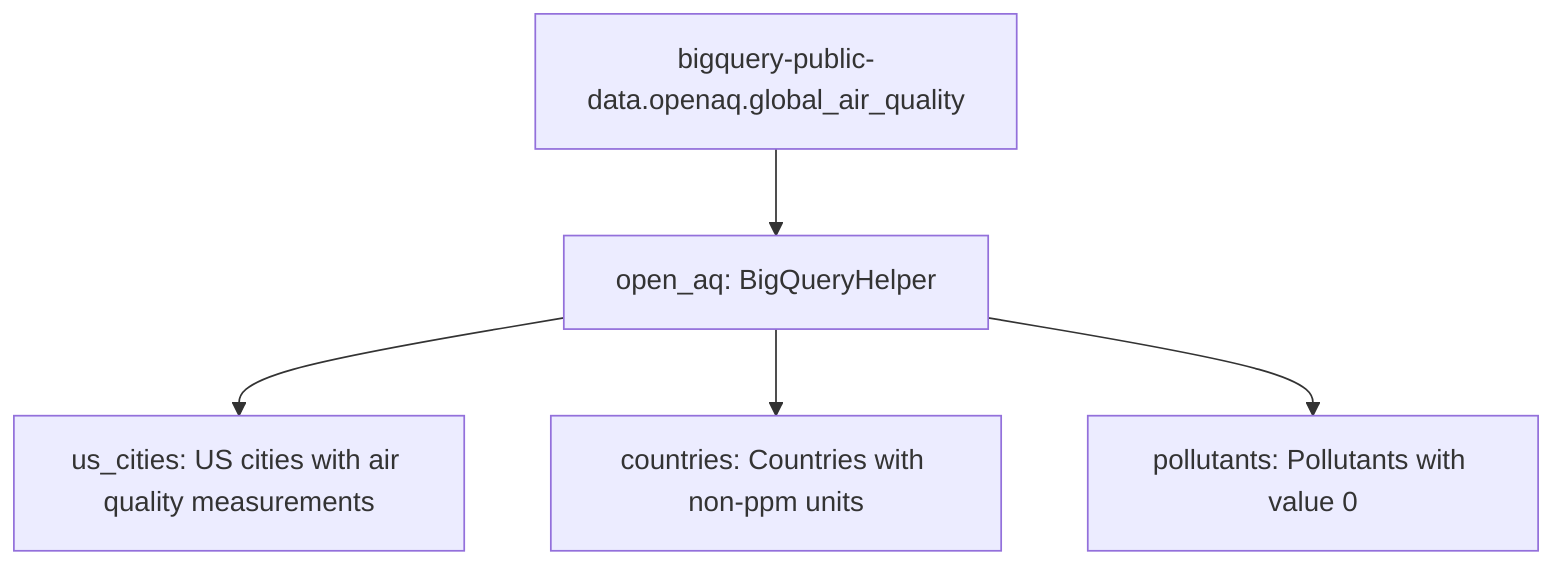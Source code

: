 flowchart TD
    %% Node: Data Source - Air Quality Dataset
    A["bigquery-public-data.openaq.global_air_quality"]
    %% Node: Helper Object Creation
    B["open_aq: BigQueryHelper"]
    %% Node: US Cities Data
    C["us_cities: US cities with air quality measurements"]
    %% Node: Countries Data
    D["countries: Countries with non-ppm units"]
    %% Node: Pollutants Data
    E["pollutants: Pollutants with value 0"]

    %% Connections: Show flow of data
    A --> B --> C
    B --> D
    B --> E